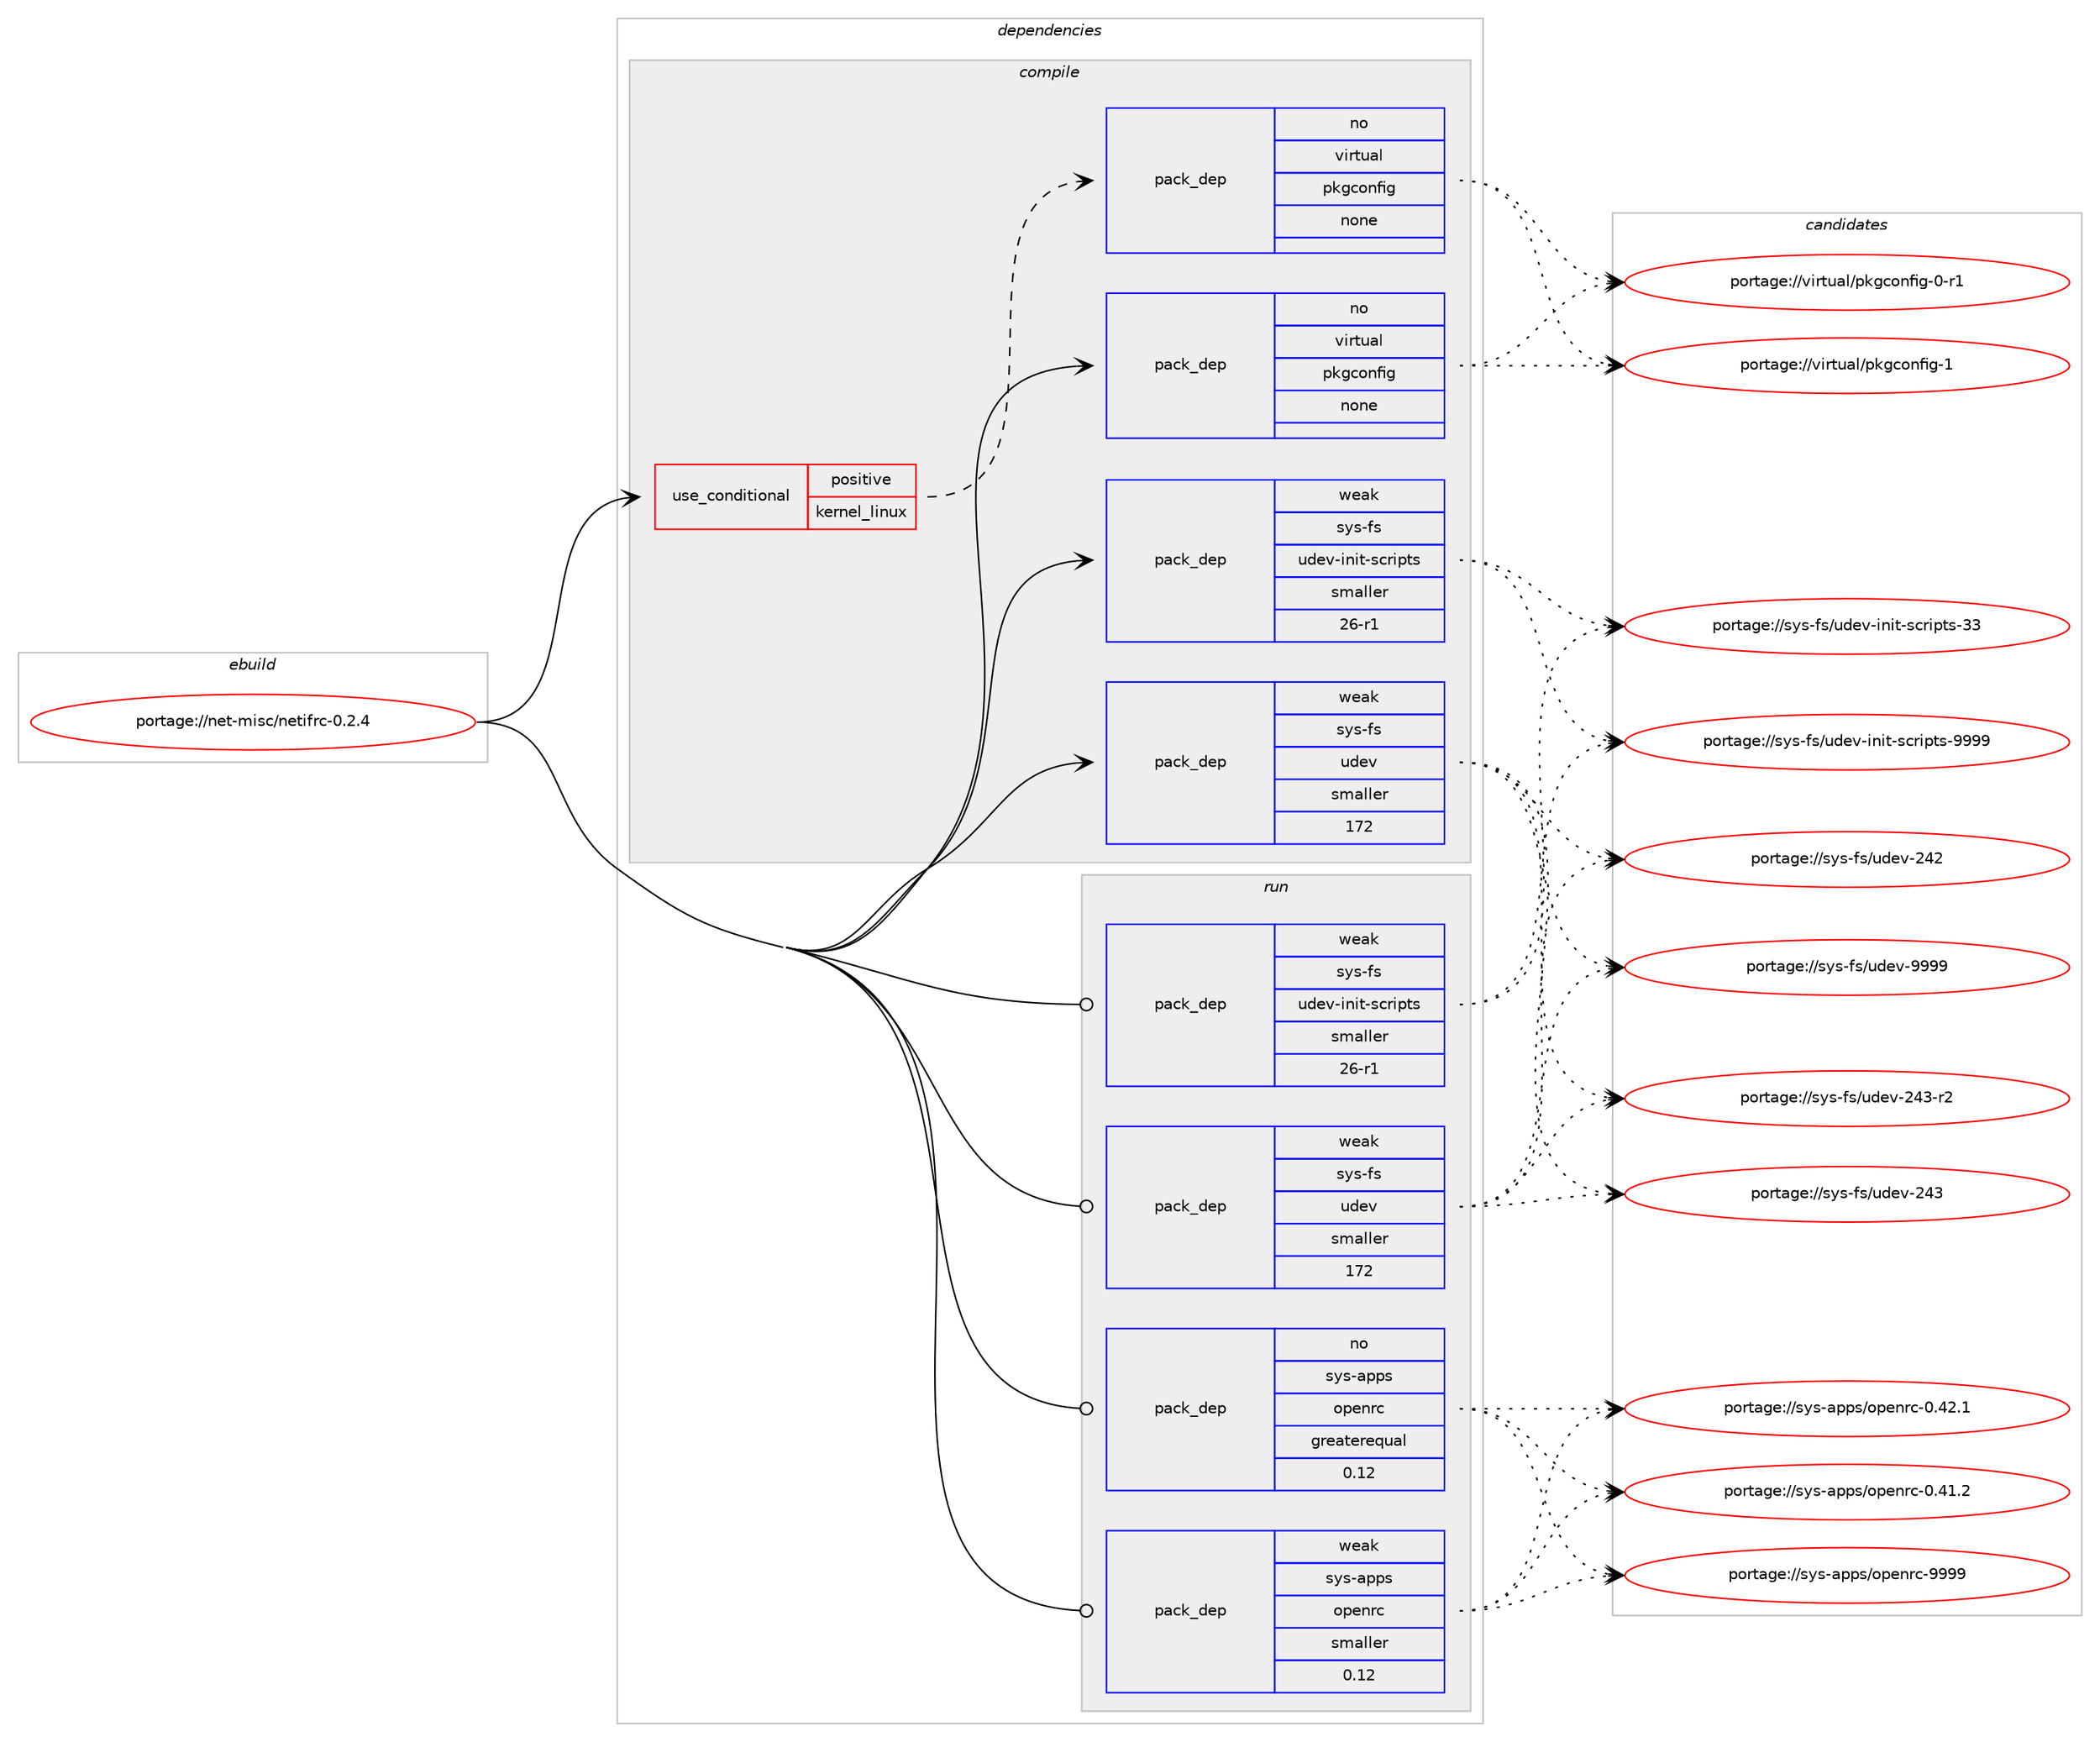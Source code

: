 digraph prolog {

# *************
# Graph options
# *************

newrank=true;
concentrate=true;
compound=true;
graph [rankdir=LR,fontname=Helvetica,fontsize=10,ranksep=1.5];#, ranksep=2.5, nodesep=0.2];
edge  [arrowhead=vee];
node  [fontname=Helvetica,fontsize=10];

# **********
# The ebuild
# **********

subgraph cluster_leftcol {
color=gray;
rank=same;
label=<<i>ebuild</i>>;
id [label="portage://net-misc/netifrc-0.2.4", color=red, width=4, href="../net-misc/netifrc-0.2.4.svg"];
}

# ****************
# The dependencies
# ****************

subgraph cluster_midcol {
color=gray;
label=<<i>dependencies</i>>;
subgraph cluster_compile {
fillcolor="#eeeeee";
style=filled;
label=<<i>compile</i>>;
subgraph cond14670 {
dependency72990 [label=<<TABLE BORDER="0" CELLBORDER="1" CELLSPACING="0" CELLPADDING="4"><TR><TD ROWSPAN="3" CELLPADDING="10">use_conditional</TD></TR><TR><TD>positive</TD></TR><TR><TD>kernel_linux</TD></TR></TABLE>>, shape=none, color=red];
subgraph pack56887 {
dependency72991 [label=<<TABLE BORDER="0" CELLBORDER="1" CELLSPACING="0" CELLPADDING="4" WIDTH="220"><TR><TD ROWSPAN="6" CELLPADDING="30">pack_dep</TD></TR><TR><TD WIDTH="110">no</TD></TR><TR><TD>virtual</TD></TR><TR><TD>pkgconfig</TD></TR><TR><TD>none</TD></TR><TR><TD></TD></TR></TABLE>>, shape=none, color=blue];
}
dependency72990:e -> dependency72991:w [weight=20,style="dashed",arrowhead="vee"];
}
id:e -> dependency72990:w [weight=20,style="solid",arrowhead="vee"];
subgraph pack56888 {
dependency72992 [label=<<TABLE BORDER="0" CELLBORDER="1" CELLSPACING="0" CELLPADDING="4" WIDTH="220"><TR><TD ROWSPAN="6" CELLPADDING="30">pack_dep</TD></TR><TR><TD WIDTH="110">no</TD></TR><TR><TD>virtual</TD></TR><TR><TD>pkgconfig</TD></TR><TR><TD>none</TD></TR><TR><TD></TD></TR></TABLE>>, shape=none, color=blue];
}
id:e -> dependency72992:w [weight=20,style="solid",arrowhead="vee"];
subgraph pack56889 {
dependency72993 [label=<<TABLE BORDER="0" CELLBORDER="1" CELLSPACING="0" CELLPADDING="4" WIDTH="220"><TR><TD ROWSPAN="6" CELLPADDING="30">pack_dep</TD></TR><TR><TD WIDTH="110">weak</TD></TR><TR><TD>sys-fs</TD></TR><TR><TD>udev</TD></TR><TR><TD>smaller</TD></TR><TR><TD>172</TD></TR></TABLE>>, shape=none, color=blue];
}
id:e -> dependency72993:w [weight=20,style="solid",arrowhead="vee"];
subgraph pack56890 {
dependency72994 [label=<<TABLE BORDER="0" CELLBORDER="1" CELLSPACING="0" CELLPADDING="4" WIDTH="220"><TR><TD ROWSPAN="6" CELLPADDING="30">pack_dep</TD></TR><TR><TD WIDTH="110">weak</TD></TR><TR><TD>sys-fs</TD></TR><TR><TD>udev-init-scripts</TD></TR><TR><TD>smaller</TD></TR><TR><TD>26-r1</TD></TR></TABLE>>, shape=none, color=blue];
}
id:e -> dependency72994:w [weight=20,style="solid",arrowhead="vee"];
}
subgraph cluster_compileandrun {
fillcolor="#eeeeee";
style=filled;
label=<<i>compile and run</i>>;
}
subgraph cluster_run {
fillcolor="#eeeeee";
style=filled;
label=<<i>run</i>>;
subgraph pack56891 {
dependency72995 [label=<<TABLE BORDER="0" CELLBORDER="1" CELLSPACING="0" CELLPADDING="4" WIDTH="220"><TR><TD ROWSPAN="6" CELLPADDING="30">pack_dep</TD></TR><TR><TD WIDTH="110">no</TD></TR><TR><TD>sys-apps</TD></TR><TR><TD>openrc</TD></TR><TR><TD>greaterequal</TD></TR><TR><TD>0.12</TD></TR></TABLE>>, shape=none, color=blue];
}
id:e -> dependency72995:w [weight=20,style="solid",arrowhead="odot"];
subgraph pack56892 {
dependency72996 [label=<<TABLE BORDER="0" CELLBORDER="1" CELLSPACING="0" CELLPADDING="4" WIDTH="220"><TR><TD ROWSPAN="6" CELLPADDING="30">pack_dep</TD></TR><TR><TD WIDTH="110">weak</TD></TR><TR><TD>sys-apps</TD></TR><TR><TD>openrc</TD></TR><TR><TD>smaller</TD></TR><TR><TD>0.12</TD></TR></TABLE>>, shape=none, color=blue];
}
id:e -> dependency72996:w [weight=20,style="solid",arrowhead="odot"];
subgraph pack56893 {
dependency72997 [label=<<TABLE BORDER="0" CELLBORDER="1" CELLSPACING="0" CELLPADDING="4" WIDTH="220"><TR><TD ROWSPAN="6" CELLPADDING="30">pack_dep</TD></TR><TR><TD WIDTH="110">weak</TD></TR><TR><TD>sys-fs</TD></TR><TR><TD>udev</TD></TR><TR><TD>smaller</TD></TR><TR><TD>172</TD></TR></TABLE>>, shape=none, color=blue];
}
id:e -> dependency72997:w [weight=20,style="solid",arrowhead="odot"];
subgraph pack56894 {
dependency72998 [label=<<TABLE BORDER="0" CELLBORDER="1" CELLSPACING="0" CELLPADDING="4" WIDTH="220"><TR><TD ROWSPAN="6" CELLPADDING="30">pack_dep</TD></TR><TR><TD WIDTH="110">weak</TD></TR><TR><TD>sys-fs</TD></TR><TR><TD>udev-init-scripts</TD></TR><TR><TD>smaller</TD></TR><TR><TD>26-r1</TD></TR></TABLE>>, shape=none, color=blue];
}
id:e -> dependency72998:w [weight=20,style="solid",arrowhead="odot"];
}
}

# **************
# The candidates
# **************

subgraph cluster_choices {
rank=same;
color=gray;
label=<<i>candidates</i>>;

subgraph choice56887 {
color=black;
nodesep=1;
choice1181051141161179710847112107103991111101021051034549 [label="portage://virtual/pkgconfig-1", color=red, width=4,href="../virtual/pkgconfig-1.svg"];
choice11810511411611797108471121071039911111010210510345484511449 [label="portage://virtual/pkgconfig-0-r1", color=red, width=4,href="../virtual/pkgconfig-0-r1.svg"];
dependency72991:e -> choice1181051141161179710847112107103991111101021051034549:w [style=dotted,weight="100"];
dependency72991:e -> choice11810511411611797108471121071039911111010210510345484511449:w [style=dotted,weight="100"];
}
subgraph choice56888 {
color=black;
nodesep=1;
choice1181051141161179710847112107103991111101021051034549 [label="portage://virtual/pkgconfig-1", color=red, width=4,href="../virtual/pkgconfig-1.svg"];
choice11810511411611797108471121071039911111010210510345484511449 [label="portage://virtual/pkgconfig-0-r1", color=red, width=4,href="../virtual/pkgconfig-0-r1.svg"];
dependency72992:e -> choice1181051141161179710847112107103991111101021051034549:w [style=dotted,weight="100"];
dependency72992:e -> choice11810511411611797108471121071039911111010210510345484511449:w [style=dotted,weight="100"];
}
subgraph choice56889 {
color=black;
nodesep=1;
choice11512111545102115471171001011184557575757 [label="portage://sys-fs/udev-9999", color=red, width=4,href="../sys-fs/udev-9999.svg"];
choice1151211154510211547117100101118455052514511450 [label="portage://sys-fs/udev-243-r2", color=red, width=4,href="../sys-fs/udev-243-r2.svg"];
choice115121115451021154711710010111845505251 [label="portage://sys-fs/udev-243", color=red, width=4,href="../sys-fs/udev-243.svg"];
choice115121115451021154711710010111845505250 [label="portage://sys-fs/udev-242", color=red, width=4,href="../sys-fs/udev-242.svg"];
dependency72993:e -> choice11512111545102115471171001011184557575757:w [style=dotted,weight="100"];
dependency72993:e -> choice1151211154510211547117100101118455052514511450:w [style=dotted,weight="100"];
dependency72993:e -> choice115121115451021154711710010111845505251:w [style=dotted,weight="100"];
dependency72993:e -> choice115121115451021154711710010111845505250:w [style=dotted,weight="100"];
}
subgraph choice56890 {
color=black;
nodesep=1;
choice11512111545102115471171001011184510511010511645115991141051121161154557575757 [label="portage://sys-fs/udev-init-scripts-9999", color=red, width=4,href="../sys-fs/udev-init-scripts-9999.svg"];
choice1151211154510211547117100101118451051101051164511599114105112116115455151 [label="portage://sys-fs/udev-init-scripts-33", color=red, width=4,href="../sys-fs/udev-init-scripts-33.svg"];
dependency72994:e -> choice11512111545102115471171001011184510511010511645115991141051121161154557575757:w [style=dotted,weight="100"];
dependency72994:e -> choice1151211154510211547117100101118451051101051164511599114105112116115455151:w [style=dotted,weight="100"];
}
subgraph choice56891 {
color=black;
nodesep=1;
choice115121115459711211211547111112101110114994557575757 [label="portage://sys-apps/openrc-9999", color=red, width=4,href="../sys-apps/openrc-9999.svg"];
choice1151211154597112112115471111121011101149945484652504649 [label="portage://sys-apps/openrc-0.42.1", color=red, width=4,href="../sys-apps/openrc-0.42.1.svg"];
choice1151211154597112112115471111121011101149945484652494650 [label="portage://sys-apps/openrc-0.41.2", color=red, width=4,href="../sys-apps/openrc-0.41.2.svg"];
dependency72995:e -> choice115121115459711211211547111112101110114994557575757:w [style=dotted,weight="100"];
dependency72995:e -> choice1151211154597112112115471111121011101149945484652504649:w [style=dotted,weight="100"];
dependency72995:e -> choice1151211154597112112115471111121011101149945484652494650:w [style=dotted,weight="100"];
}
subgraph choice56892 {
color=black;
nodesep=1;
choice115121115459711211211547111112101110114994557575757 [label="portage://sys-apps/openrc-9999", color=red, width=4,href="../sys-apps/openrc-9999.svg"];
choice1151211154597112112115471111121011101149945484652504649 [label="portage://sys-apps/openrc-0.42.1", color=red, width=4,href="../sys-apps/openrc-0.42.1.svg"];
choice1151211154597112112115471111121011101149945484652494650 [label="portage://sys-apps/openrc-0.41.2", color=red, width=4,href="../sys-apps/openrc-0.41.2.svg"];
dependency72996:e -> choice115121115459711211211547111112101110114994557575757:w [style=dotted,weight="100"];
dependency72996:e -> choice1151211154597112112115471111121011101149945484652504649:w [style=dotted,weight="100"];
dependency72996:e -> choice1151211154597112112115471111121011101149945484652494650:w [style=dotted,weight="100"];
}
subgraph choice56893 {
color=black;
nodesep=1;
choice11512111545102115471171001011184557575757 [label="portage://sys-fs/udev-9999", color=red, width=4,href="../sys-fs/udev-9999.svg"];
choice1151211154510211547117100101118455052514511450 [label="portage://sys-fs/udev-243-r2", color=red, width=4,href="../sys-fs/udev-243-r2.svg"];
choice115121115451021154711710010111845505251 [label="portage://sys-fs/udev-243", color=red, width=4,href="../sys-fs/udev-243.svg"];
choice115121115451021154711710010111845505250 [label="portage://sys-fs/udev-242", color=red, width=4,href="../sys-fs/udev-242.svg"];
dependency72997:e -> choice11512111545102115471171001011184557575757:w [style=dotted,weight="100"];
dependency72997:e -> choice1151211154510211547117100101118455052514511450:w [style=dotted,weight="100"];
dependency72997:e -> choice115121115451021154711710010111845505251:w [style=dotted,weight="100"];
dependency72997:e -> choice115121115451021154711710010111845505250:w [style=dotted,weight="100"];
}
subgraph choice56894 {
color=black;
nodesep=1;
choice11512111545102115471171001011184510511010511645115991141051121161154557575757 [label="portage://sys-fs/udev-init-scripts-9999", color=red, width=4,href="../sys-fs/udev-init-scripts-9999.svg"];
choice1151211154510211547117100101118451051101051164511599114105112116115455151 [label="portage://sys-fs/udev-init-scripts-33", color=red, width=4,href="../sys-fs/udev-init-scripts-33.svg"];
dependency72998:e -> choice11512111545102115471171001011184510511010511645115991141051121161154557575757:w [style=dotted,weight="100"];
dependency72998:e -> choice1151211154510211547117100101118451051101051164511599114105112116115455151:w [style=dotted,weight="100"];
}
}

}
